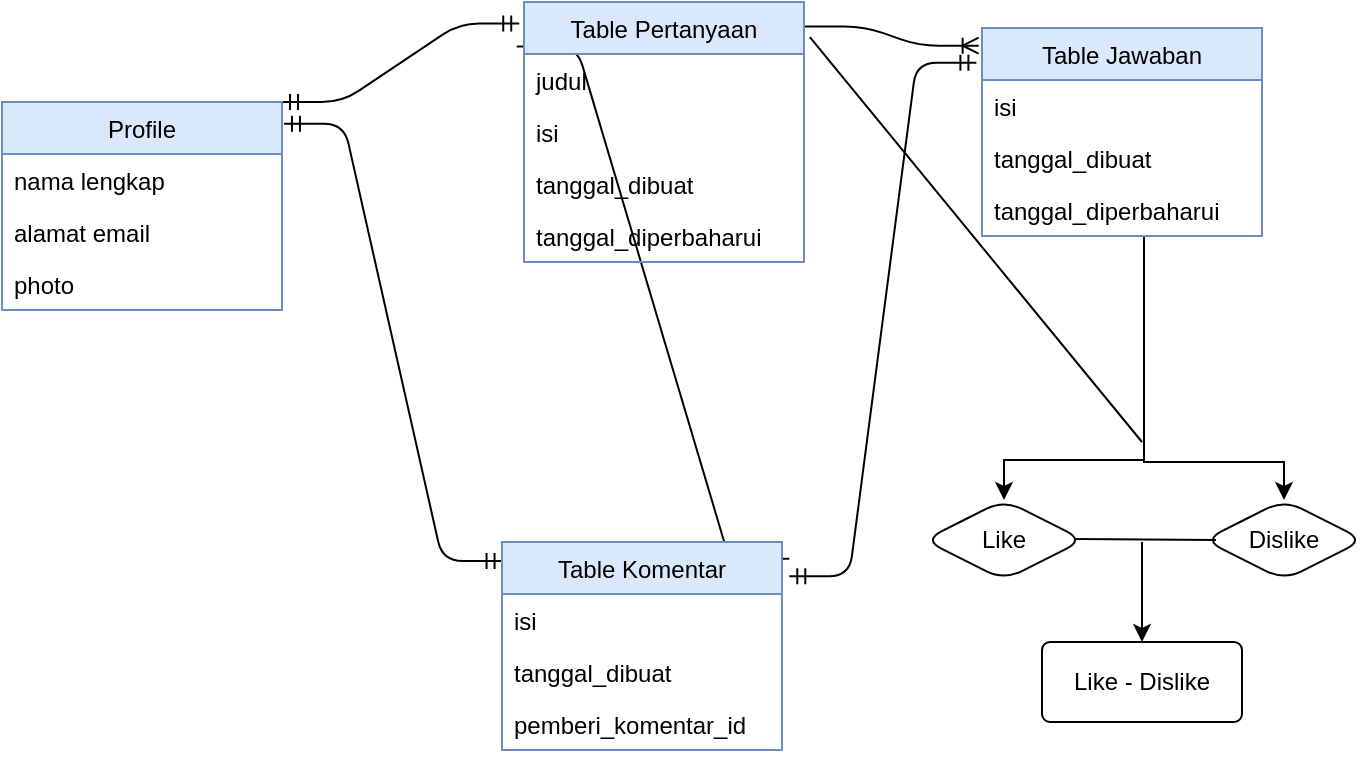 <mxfile version="13.5.9" type="device"><diagram id="vJO5eOOURWBC0ITX6KyI" name="Page-1"><mxGraphModel dx="1038" dy="531" grid="1" gridSize="10" guides="1" tooltips="1" connect="1" arrows="1" fold="1" page="1" pageScale="1" pageWidth="827" pageHeight="1169" math="0" shadow="0"><root><mxCell id="0"/><mxCell id="1" parent="0"/><mxCell id="s5--6Q7GdZhgrnAkSUfd-27" value="" style="edgeStyle=entityRelationEdgeStyle;fontSize=12;html=1;endArrow=ERmandOne;startArrow=ERmandOne;entryX=-0.026;entryY=0.171;entryDx=0;entryDy=0;entryPerimeter=0;exitX=1.026;exitY=0.081;exitDx=0;exitDy=0;exitPerimeter=0;" parent="1" source="s5--6Q7GdZhgrnAkSUfd-22" target="s5--6Q7GdZhgrnAkSUfd-1" edge="1"><mxGeometry width="100" height="100" relative="1" as="geometry"><mxPoint x="460" y="410" as="sourcePoint"/><mxPoint x="301" y="170" as="targetPoint"/></mxGeometry></mxCell><mxCell id="s5--6Q7GdZhgrnAkSUfd-28" value="" style="edgeStyle=entityRelationEdgeStyle;fontSize=12;html=1;endArrow=ERoneToMany;exitX=1.002;exitY=0.094;exitDx=0;exitDy=0;exitPerimeter=0;entryX=-0.012;entryY=0.085;entryDx=0;entryDy=0;entryPerimeter=0;" parent="1" source="s5--6Q7GdZhgrnAkSUfd-1" target="s5--6Q7GdZhgrnAkSUfd-17" edge="1"><mxGeometry width="100" height="100" relative="1" as="geometry"><mxPoint x="581" y="300" as="sourcePoint"/><mxPoint x="561" y="300" as="targetPoint"/></mxGeometry></mxCell><mxCell id="s5--6Q7GdZhgrnAkSUfd-43" value="" style="edgeStyle=orthogonalEdgeStyle;rounded=0;orthogonalLoop=1;jettySize=auto;html=1;" parent="1" source="s5--6Q7GdZhgrnAkSUfd-17" target="s5--6Q7GdZhgrnAkSUfd-34" edge="1"><mxGeometry relative="1" as="geometry"><Array as="points"><mxPoint x="621" y="370"/><mxPoint x="691" y="370"/></Array></mxGeometry></mxCell><mxCell id="s5--6Q7GdZhgrnAkSUfd-1" value="Table Pertanyaan" style="swimlane;fontStyle=0;childLayout=stackLayout;horizontal=1;startSize=26;fillColor=#dae8fc;horizontalStack=0;resizeParent=1;resizeParentMax=0;resizeLast=0;collapsible=1;marginBottom=0;strokeColor=#6c8ebf;glass=0;swimlaneLine=1;shadow=0;sketch=0;" parent="1" vertex="1"><mxGeometry x="311" y="140" width="140" height="130" as="geometry"/></mxCell><mxCell id="s5--6Q7GdZhgrnAkSUfd-2" value="judul" style="text;strokeColor=none;fillColor=none;align=left;verticalAlign=top;spacingLeft=4;spacingRight=4;overflow=hidden;rotatable=0;points=[[0,0.5],[1,0.5]];portConstraint=eastwest;" parent="s5--6Q7GdZhgrnAkSUfd-1" vertex="1"><mxGeometry y="26" width="140" height="26" as="geometry"/></mxCell><mxCell id="s5--6Q7GdZhgrnAkSUfd-3" value="isi" style="text;strokeColor=none;fillColor=none;align=left;verticalAlign=top;spacingLeft=4;spacingRight=4;overflow=hidden;rotatable=0;points=[[0,0.5],[1,0.5]];portConstraint=eastwest;" parent="s5--6Q7GdZhgrnAkSUfd-1" vertex="1"><mxGeometry y="52" width="140" height="26" as="geometry"/></mxCell><mxCell id="s5--6Q7GdZhgrnAkSUfd-4" value="tanggal_dibuat" style="text;strokeColor=none;fillColor=none;align=left;verticalAlign=top;spacingLeft=4;spacingRight=4;overflow=hidden;rotatable=0;points=[[0,0.5],[1,0.5]];portConstraint=eastwest;" parent="s5--6Q7GdZhgrnAkSUfd-1" vertex="1"><mxGeometry y="78" width="140" height="26" as="geometry"/></mxCell><mxCell id="s5--6Q7GdZhgrnAkSUfd-16" value="tanggal_diperbaharui" style="text;strokeColor=none;fillColor=none;align=left;verticalAlign=top;spacingLeft=4;spacingRight=4;overflow=hidden;rotatable=0;points=[[0,0.5],[1,0.5]];portConstraint=eastwest;" parent="s5--6Q7GdZhgrnAkSUfd-1" vertex="1"><mxGeometry y="104" width="140" height="26" as="geometry"/></mxCell><mxCell id="s5--6Q7GdZhgrnAkSUfd-31" value="" style="edgeStyle=entityRelationEdgeStyle;fontSize=12;html=1;endArrow=ERmandOne;startArrow=ERmandOne;exitX=1;exitY=0;exitDx=0;exitDy=0;entryX=-0.017;entryY=0.083;entryDx=0;entryDy=0;entryPerimeter=0;" parent="1" source="ng9xb3rwXUYHF_l22HFH-1" target="s5--6Q7GdZhgrnAkSUfd-1" edge="1"><mxGeometry width="100" height="100" relative="1" as="geometry"><mxPoint x="172.5" y="353.998" as="sourcePoint"/><mxPoint x="109.5" y="255.87" as="targetPoint"/></mxGeometry></mxCell><mxCell id="s5--6Q7GdZhgrnAkSUfd-32" value="" style="edgeStyle=entityRelationEdgeStyle;fontSize=12;html=1;endArrow=ERmandOne;startArrow=ERmandOne;exitX=1.007;exitY=0.104;exitDx=0;exitDy=0;exitPerimeter=0;entryX=0.002;entryY=0.091;entryDx=0;entryDy=0;entryPerimeter=0;" parent="1" source="ng9xb3rwXUYHF_l22HFH-1" target="s5--6Q7GdZhgrnAkSUfd-22" edge="1"><mxGeometry width="100" height="100" relative="1" as="geometry"><mxPoint x="241" y="429.21" as="sourcePoint"/><mxPoint x="309" y="432" as="targetPoint"/></mxGeometry></mxCell><mxCell id="s5--6Q7GdZhgrnAkSUfd-33" value="Like" style="shape=rhombus;perimeter=rhombusPerimeter;whiteSpace=wrap;html=1;align=center;rounded=1;shadow=0;glass=0;sketch=0;" parent="1" vertex="1"><mxGeometry x="511" y="389" width="80" height="40" as="geometry"/></mxCell><mxCell id="s5--6Q7GdZhgrnAkSUfd-34" value="Dislike" style="shape=rhombus;perimeter=rhombusPerimeter;whiteSpace=wrap;html=1;align=center;rounded=1;shadow=0;glass=0;sketch=0;" parent="1" vertex="1"><mxGeometry x="651" y="389" width="80" height="40" as="geometry"/></mxCell><mxCell id="s5--6Q7GdZhgrnAkSUfd-44" value="" style="edgeStyle=orthogonalEdgeStyle;rounded=0;orthogonalLoop=1;jettySize=auto;html=1;entryX=0.5;entryY=0;entryDx=0;entryDy=0;" parent="1" target="s5--6Q7GdZhgrnAkSUfd-33" edge="1"><mxGeometry relative="1" as="geometry"><mxPoint x="621" y="359" as="sourcePoint"/><mxPoint x="551" y="369" as="targetPoint"/><Array as="points"><mxPoint x="621" y="369"/><mxPoint x="551" y="369"/></Array></mxGeometry></mxCell><mxCell id="s5--6Q7GdZhgrnAkSUfd-17" value="Table Jawaban" style="swimlane;fontStyle=0;childLayout=stackLayout;horizontal=1;startSize=26;fillColor=#dae8fc;horizontalStack=0;resizeParent=1;resizeParentMax=0;resizeLast=0;collapsible=1;marginBottom=0;strokeColor=#6c8ebf;glass=0;swimlaneLine=1;shadow=0;sketch=0;" parent="1" vertex="1"><mxGeometry x="540" y="153" width="140" height="104" as="geometry"/></mxCell><mxCell id="s5--6Q7GdZhgrnAkSUfd-18" value="isi" style="text;strokeColor=none;fillColor=none;align=left;verticalAlign=top;spacingLeft=4;spacingRight=4;overflow=hidden;rotatable=0;points=[[0,0.5],[1,0.5]];portConstraint=eastwest;" parent="s5--6Q7GdZhgrnAkSUfd-17" vertex="1"><mxGeometry y="26" width="140" height="26" as="geometry"/></mxCell><mxCell id="s5--6Q7GdZhgrnAkSUfd-20" value="tanggal_dibuat" style="text;strokeColor=none;fillColor=none;align=left;verticalAlign=top;spacingLeft=4;spacingRight=4;overflow=hidden;rotatable=0;points=[[0,0.5],[1,0.5]];portConstraint=eastwest;" parent="s5--6Q7GdZhgrnAkSUfd-17" vertex="1"><mxGeometry y="52" width="140" height="26" as="geometry"/></mxCell><mxCell id="s5--6Q7GdZhgrnAkSUfd-21" value="tanggal_diperbaharui" style="text;strokeColor=none;fillColor=none;align=left;verticalAlign=top;spacingLeft=4;spacingRight=4;overflow=hidden;rotatable=0;points=[[0,0.5],[1,0.5]];portConstraint=eastwest;" parent="s5--6Q7GdZhgrnAkSUfd-17" vertex="1"><mxGeometry y="78" width="140" height="26" as="geometry"/></mxCell><mxCell id="ng9xb3rwXUYHF_l22HFH-1" value="Profile" style="swimlane;fontStyle=0;childLayout=stackLayout;horizontal=1;startSize=26;fillColor=#dae8fc;horizontalStack=0;resizeParent=1;resizeParentMax=0;resizeLast=0;collapsible=1;marginBottom=0;strokeColor=#6c8ebf;" parent="1" vertex="1"><mxGeometry x="50" y="190" width="140" height="104" as="geometry"/></mxCell><mxCell id="ng9xb3rwXUYHF_l22HFH-2" value="nama lengkap" style="text;strokeColor=none;fillColor=none;align=left;verticalAlign=top;spacingLeft=4;spacingRight=4;overflow=hidden;rotatable=0;points=[[0,0.5],[1,0.5]];portConstraint=eastwest;" parent="ng9xb3rwXUYHF_l22HFH-1" vertex="1"><mxGeometry y="26" width="140" height="26" as="geometry"/></mxCell><mxCell id="ng9xb3rwXUYHF_l22HFH-3" value="alamat email" style="text;strokeColor=none;fillColor=none;align=left;verticalAlign=top;spacingLeft=4;spacingRight=4;overflow=hidden;rotatable=0;points=[[0,0.5],[1,0.5]];portConstraint=eastwest;" parent="ng9xb3rwXUYHF_l22HFH-1" vertex="1"><mxGeometry y="52" width="140" height="26" as="geometry"/></mxCell><mxCell id="ng9xb3rwXUYHF_l22HFH-4" value="photo" style="text;strokeColor=none;fillColor=none;align=left;verticalAlign=top;spacingLeft=4;spacingRight=4;overflow=hidden;rotatable=0;points=[[0,0.5],[1,0.5]];portConstraint=eastwest;" parent="ng9xb3rwXUYHF_l22HFH-1" vertex="1"><mxGeometry y="78" width="140" height="26" as="geometry"/></mxCell><mxCell id="4BZgBYAyH0KOzpImeZ8Q-1" value="" style="edgeStyle=entityRelationEdgeStyle;fontSize=12;html=1;endArrow=ERmandOne;startArrow=ERmandOne;entryX=-0.02;entryY=0.167;entryDx=0;entryDy=0;entryPerimeter=0;exitX=1.026;exitY=0.165;exitDx=0;exitDy=0;exitPerimeter=0;" edge="1" parent="1" source="s5--6Q7GdZhgrnAkSUfd-22" target="s5--6Q7GdZhgrnAkSUfd-17"><mxGeometry width="100" height="100" relative="1" as="geometry"><mxPoint x="474" y="440" as="sourcePoint"/><mxPoint x="317.36" y="172.23" as="targetPoint"/></mxGeometry></mxCell><mxCell id="s5--6Q7GdZhgrnAkSUfd-22" value="Table Komentar" style="swimlane;fontStyle=0;childLayout=stackLayout;horizontal=1;startSize=26;fillColor=#dae8fc;horizontalStack=0;resizeParent=1;resizeParentMax=0;resizeLast=0;collapsible=1;marginBottom=0;strokeColor=#6c8ebf;glass=0;swimlaneLine=1;shadow=0;sketch=0;" parent="1" vertex="1"><mxGeometry x="300" y="410" width="140" height="104" as="geometry"><mxRectangle x="260" y="310" width="120" height="26" as="alternateBounds"/></mxGeometry></mxCell><mxCell id="s5--6Q7GdZhgrnAkSUfd-24" value="isi" style="text;strokeColor=none;fillColor=none;align=left;verticalAlign=top;spacingLeft=4;spacingRight=4;overflow=hidden;rotatable=0;points=[[0,0.5],[1,0.5]];portConstraint=eastwest;" parent="s5--6Q7GdZhgrnAkSUfd-22" vertex="1"><mxGeometry y="26" width="140" height="26" as="geometry"/></mxCell><mxCell id="s5--6Q7GdZhgrnAkSUfd-25" value="tanggal_dibuat" style="text;strokeColor=none;fillColor=none;align=left;verticalAlign=top;spacingLeft=4;spacingRight=4;overflow=hidden;rotatable=0;points=[[0,0.5],[1,0.5]];portConstraint=eastwest;" parent="s5--6Q7GdZhgrnAkSUfd-22" vertex="1"><mxGeometry y="52" width="140" height="26" as="geometry"/></mxCell><mxCell id="s5--6Q7GdZhgrnAkSUfd-26" value="pemberi_komentar_id" style="text;strokeColor=none;fillColor=none;align=left;verticalAlign=top;spacingLeft=4;spacingRight=4;overflow=hidden;rotatable=0;points=[[0,0.5],[1,0.5]];portConstraint=eastwest;" parent="s5--6Q7GdZhgrnAkSUfd-22" vertex="1"><mxGeometry y="78" width="140" height="26" as="geometry"/></mxCell><mxCell id="4BZgBYAyH0KOzpImeZ8Q-2" value="" style="endArrow=none;html=1;rounded=0;exitX=1.021;exitY=0.135;exitDx=0;exitDy=0;exitPerimeter=0;" edge="1" parent="1" source="s5--6Q7GdZhgrnAkSUfd-1"><mxGeometry relative="1" as="geometry"><mxPoint x="431" y="280" as="sourcePoint"/><mxPoint x="620" y="360" as="targetPoint"/></mxGeometry></mxCell><mxCell id="4BZgBYAyH0KOzpImeZ8Q-3" value="Like - Dislike" style="rounded=1;arcSize=10;whiteSpace=wrap;html=1;align=center;" vertex="1" parent="1"><mxGeometry x="570" y="460" width="100" height="40" as="geometry"/></mxCell><mxCell id="4BZgBYAyH0KOzpImeZ8Q-4" value="" style="endArrow=none;html=1;rounded=0;" edge="1" parent="1"><mxGeometry relative="1" as="geometry"><mxPoint x="587" y="408.5" as="sourcePoint"/><mxPoint x="657" y="409" as="targetPoint"/></mxGeometry></mxCell><mxCell id="4BZgBYAyH0KOzpImeZ8Q-5" value="" style="endArrow=classic;html=1;entryX=0.5;entryY=0;entryDx=0;entryDy=0;" edge="1" parent="1" target="4BZgBYAyH0KOzpImeZ8Q-3"><mxGeometry width="50" height="50" relative="1" as="geometry"><mxPoint x="620" y="410" as="sourcePoint"/><mxPoint x="731" y="420" as="targetPoint"/></mxGeometry></mxCell></root></mxGraphModel></diagram></mxfile>